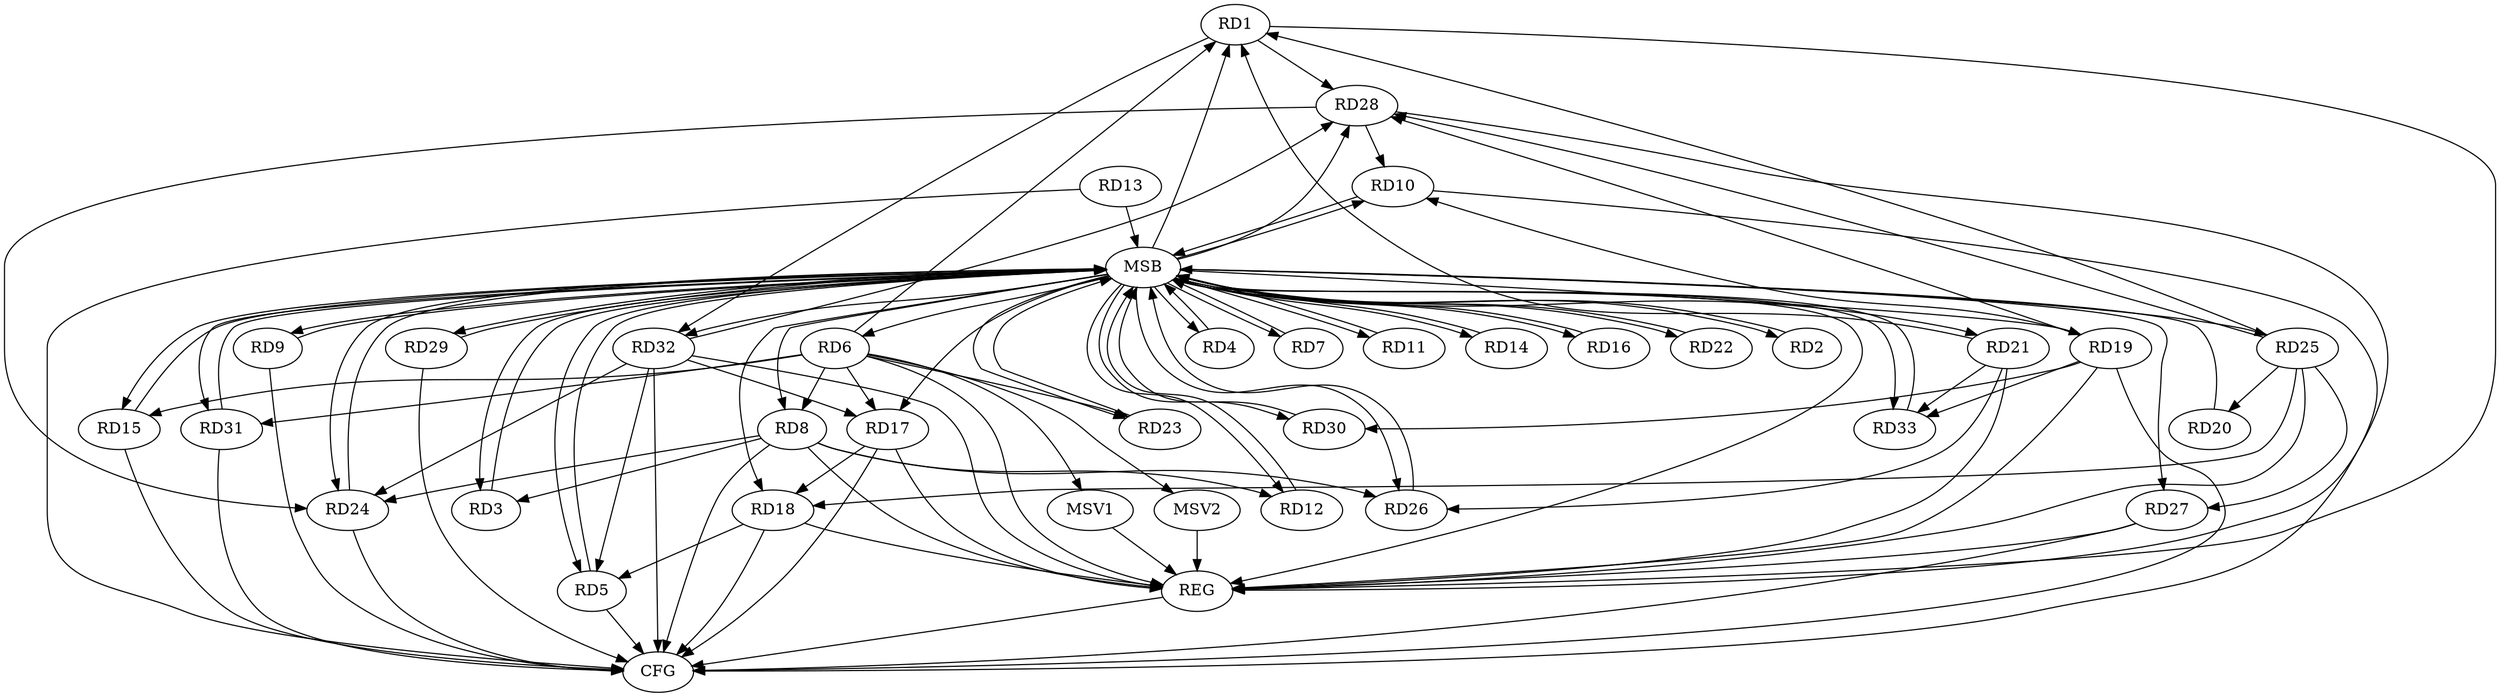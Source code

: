 strict digraph G {
  RD1 [ label="RD1" ];
  RD2 [ label="RD2" ];
  RD3 [ label="RD3" ];
  RD4 [ label="RD4" ];
  RD5 [ label="RD5" ];
  RD6 [ label="RD6" ];
  RD7 [ label="RD7" ];
  RD8 [ label="RD8" ];
  RD9 [ label="RD9" ];
  RD10 [ label="RD10" ];
  RD11 [ label="RD11" ];
  RD12 [ label="RD12" ];
  RD13 [ label="RD13" ];
  RD14 [ label="RD14" ];
  RD15 [ label="RD15" ];
  RD16 [ label="RD16" ];
  RD17 [ label="RD17" ];
  RD18 [ label="RD18" ];
  RD19 [ label="RD19" ];
  RD20 [ label="RD20" ];
  RD21 [ label="RD21" ];
  RD22 [ label="RD22" ];
  RD23 [ label="RD23" ];
  RD24 [ label="RD24" ];
  RD25 [ label="RD25" ];
  RD26 [ label="RD26" ];
  RD27 [ label="RD27" ];
  RD28 [ label="RD28" ];
  RD29 [ label="RD29" ];
  RD30 [ label="RD30" ];
  RD31 [ label="RD31" ];
  RD32 [ label="RD32" ];
  RD33 [ label="RD33" ];
  REG [ label="REG" ];
  MSB [ label="MSB" ];
  CFG [ label="CFG" ];
  MSV1 [ label="MSV1" ];
  MSV2 [ label="MSV2" ];
  RD6 -> RD1;
  RD21 -> RD1;
  RD25 -> RD1;
  RD1 -> RD28;
  RD1 -> RD32;
  RD8 -> RD3;
  RD18 -> RD5;
  RD32 -> RD5;
  RD6 -> RD8;
  RD6 -> RD15;
  RD6 -> RD17;
  RD6 -> RD23;
  RD6 -> RD31;
  RD8 -> RD12;
  RD8 -> RD24;
  RD8 -> RD26;
  RD19 -> RD10;
  RD28 -> RD10;
  RD17 -> RD18;
  RD32 -> RD17;
  RD25 -> RD18;
  RD19 -> RD28;
  RD19 -> RD30;
  RD19 -> RD33;
  RD25 -> RD20;
  RD21 -> RD26;
  RD21 -> RD33;
  RD28 -> RD24;
  RD32 -> RD24;
  RD25 -> RD27;
  RD25 -> RD28;
  RD32 -> RD28;
  RD1 -> REG;
  RD6 -> REG;
  RD8 -> REG;
  RD17 -> REG;
  RD18 -> REG;
  RD19 -> REG;
  RD21 -> REG;
  RD25 -> REG;
  RD27 -> REG;
  RD28 -> REG;
  RD32 -> REG;
  RD2 -> MSB;
  MSB -> RD16;
  MSB -> RD18;
  MSB -> RD27;
  MSB -> REG;
  RD3 -> MSB;
  MSB -> RD15;
  MSB -> RD23;
  MSB -> RD31;
  MSB -> RD32;
  RD4 -> MSB;
  MSB -> RD8;
  RD5 -> MSB;
  MSB -> RD28;
  RD7 -> MSB;
  MSB -> RD14;
  RD9 -> MSB;
  MSB -> RD2;
  MSB -> RD26;
  MSB -> RD33;
  RD10 -> MSB;
  MSB -> RD4;
  MSB -> RD9;
  MSB -> RD25;
  MSB -> RD30;
  RD11 -> MSB;
  RD12 -> MSB;
  RD13 -> MSB;
  MSB -> RD17;
  RD14 -> MSB;
  MSB -> RD3;
  MSB -> RD11;
  RD15 -> MSB;
  MSB -> RD12;
  MSB -> RD24;
  RD16 -> MSB;
  RD20 -> MSB;
  MSB -> RD29;
  RD22 -> MSB;
  MSB -> RD6;
  RD23 -> MSB;
  MSB -> RD7;
  RD24 -> MSB;
  MSB -> RD1;
  MSB -> RD21;
  RD26 -> MSB;
  MSB -> RD19;
  RD29 -> MSB;
  MSB -> RD10;
  RD30 -> MSB;
  MSB -> RD5;
  RD31 -> MSB;
  RD33 -> MSB;
  MSB -> RD22;
  RD10 -> CFG;
  RD29 -> CFG;
  RD5 -> CFG;
  RD9 -> CFG;
  RD17 -> CFG;
  RD15 -> CFG;
  RD18 -> CFG;
  RD13 -> CFG;
  RD31 -> CFG;
  RD24 -> CFG;
  RD27 -> CFG;
  RD19 -> CFG;
  RD32 -> CFG;
  RD8 -> CFG;
  REG -> CFG;
  RD6 -> MSV1;
  MSV1 -> REG;
  RD6 -> MSV2;
  MSV2 -> REG;
}
